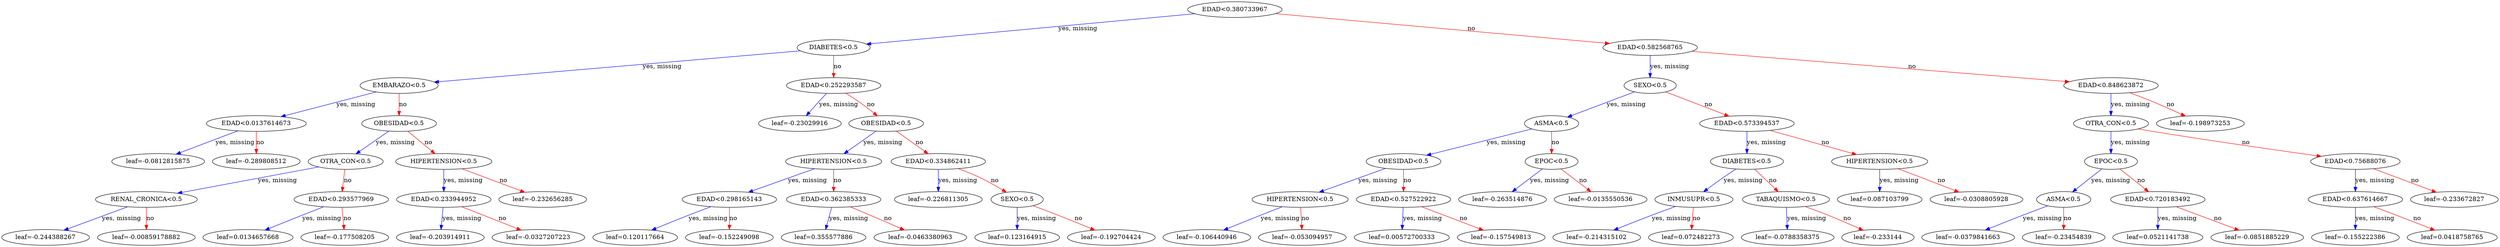 digraph {
    graph [ rankdir=TB ]

    0 [ label="EDAD<0.380733967" ]
    0 -> 1 [label="yes, missing" color="#0000FF"]
    0 -> 2 [label="no" color="#FF0000"]

    1 [ label="DIABETES<0.5" ]
    1 -> 3 [label="yes, missing" color="#0000FF"]
    1 -> 4 [label="no" color="#FF0000"]

    3 [ label="EMBARAZO<0.5" ]
    3 -> 7 [label="yes, missing" color="#0000FF"]
    3 -> 8 [label="no" color="#FF0000"]

    7 [ label="EDAD<0.0137614673" ]
    7 -> 15 [label="yes, missing" color="#0000FF"]
    7 -> 16 [label="no" color="#FF0000"]

    15 [ label="leaf=-0.0812815875" ]

    16 [ label="leaf=-0.289808512" ]

    8 [ label="OBESIDAD<0.5" ]
    8 -> 17 [label="yes, missing" color="#0000FF"]
    8 -> 18 [label="no" color="#FF0000"]

    17 [ label="OTRA_CON<0.5" ]
    17 -> 27 [label="yes, missing" color="#0000FF"]
    17 -> 28 [label="no" color="#FF0000"]

    27 [ label="RENAL_CRONICA<0.5" ]
    27 -> 47 [label="yes, missing" color="#0000FF"]
    27 -> 48 [label="no" color="#FF0000"]

    47 [ label="leaf=-0.244388267" ]

    48 [ label="leaf=-0.00859178882" ]

    28 [ label="EDAD<0.293577969" ]
    28 -> 49 [label="yes, missing" color="#0000FF"]
    28 -> 50 [label="no" color="#FF0000"]

    49 [ label="leaf=0.0134657668" ]

    50 [ label="leaf=-0.177508205" ]

    18 [ label="HIPERTENSION<0.5" ]
    18 -> 29 [label="yes, missing" color="#0000FF"]
    18 -> 30 [label="no" color="#FF0000"]

    29 [ label="EDAD<0.233944952" ]
    29 -> 51 [label="yes, missing" color="#0000FF"]
    29 -> 52 [label="no" color="#FF0000"]

    51 [ label="leaf=-0.203914911" ]

    52 [ label="leaf=-0.0327207223" ]

    30 [ label="leaf=-0.232656285" ]

    4 [ label="EDAD<0.252293587" ]
    4 -> 9 [label="yes, missing" color="#0000FF"]
    4 -> 10 [label="no" color="#FF0000"]

    9 [ label="leaf=-0.23029916" ]

    10 [ label="OBESIDAD<0.5" ]
    10 -> 19 [label="yes, missing" color="#0000FF"]
    10 -> 20 [label="no" color="#FF0000"]

    19 [ label="HIPERTENSION<0.5" ]
    19 -> 31 [label="yes, missing" color="#0000FF"]
    19 -> 32 [label="no" color="#FF0000"]

    31 [ label="EDAD<0.298165143" ]
    31 -> 53 [label="yes, missing" color="#0000FF"]
    31 -> 54 [label="no" color="#FF0000"]

    53 [ label="leaf=0.120117664" ]

    54 [ label="leaf=-0.152249098" ]

    32 [ label="EDAD<0.362385333" ]
    32 -> 55 [label="yes, missing" color="#0000FF"]
    32 -> 56 [label="no" color="#FF0000"]

    55 [ label="leaf=0.355577886" ]

    56 [ label="leaf=-0.0463380963" ]

    20 [ label="EDAD<0.334862411" ]
    20 -> 33 [label="yes, missing" color="#0000FF"]
    20 -> 34 [label="no" color="#FF0000"]

    33 [ label="leaf=-0.226811305" ]

    34 [ label="SEXO<0.5" ]
    34 -> 57 [label="yes, missing" color="#0000FF"]
    34 -> 58 [label="no" color="#FF0000"]

    57 [ label="leaf=0.123164915" ]

    58 [ label="leaf=-0.192704424" ]

    2 [ label="EDAD<0.582568765" ]
    2 -> 5 [label="yes, missing" color="#0000FF"]
    2 -> 6 [label="no" color="#FF0000"]

    5 [ label="SEXO<0.5" ]
    5 -> 11 [label="yes, missing" color="#0000FF"]
    5 -> 12 [label="no" color="#FF0000"]

    11 [ label="ASMA<0.5" ]
    11 -> 21 [label="yes, missing" color="#0000FF"]
    11 -> 22 [label="no" color="#FF0000"]

    21 [ label="OBESIDAD<0.5" ]
    21 -> 35 [label="yes, missing" color="#0000FF"]
    21 -> 36 [label="no" color="#FF0000"]

    35 [ label="HIPERTENSION<0.5" ]
    35 -> 59 [label="yes, missing" color="#0000FF"]
    35 -> 60 [label="no" color="#FF0000"]

    59 [ label="leaf=-0.106440946" ]

    60 [ label="leaf=-0.053094957" ]

    36 [ label="EDAD<0.527522922" ]
    36 -> 61 [label="yes, missing" color="#0000FF"]
    36 -> 62 [label="no" color="#FF0000"]

    61 [ label="leaf=0.00572700333" ]

    62 [ label="leaf=-0.157549813" ]

    22 [ label="EPOC<0.5" ]
    22 -> 37 [label="yes, missing" color="#0000FF"]
    22 -> 38 [label="no" color="#FF0000"]

    37 [ label="leaf=-0.263514876" ]

    38 [ label="leaf=-0.0135550536" ]

    12 [ label="EDAD<0.573394537" ]
    12 -> 23 [label="yes, missing" color="#0000FF"]
    12 -> 24 [label="no" color="#FF0000"]

    23 [ label="DIABETES<0.5" ]
    23 -> 39 [label="yes, missing" color="#0000FF"]
    23 -> 40 [label="no" color="#FF0000"]

    39 [ label="INMUSUPR<0.5" ]
    39 -> 63 [label="yes, missing" color="#0000FF"]
    39 -> 64 [label="no" color="#FF0000"]

    63 [ label="leaf=-0.214315102" ]

    64 [ label="leaf=0.072482273" ]

    40 [ label="TABAQUISMO<0.5" ]
    40 -> 65 [label="yes, missing" color="#0000FF"]
    40 -> 66 [label="no" color="#FF0000"]

    65 [ label="leaf=-0.0788358375" ]

    66 [ label="leaf=-0.233144" ]

    24 [ label="HIPERTENSION<0.5" ]
    24 -> 41 [label="yes, missing" color="#0000FF"]
    24 -> 42 [label="no" color="#FF0000"]

    41 [ label="leaf=0.087103799" ]

    42 [ label="leaf=-0.0308805928" ]

    6 [ label="EDAD<0.848623872" ]
    6 -> 13 [label="yes, missing" color="#0000FF"]
    6 -> 14 [label="no" color="#FF0000"]

    13 [ label="OTRA_CON<0.5" ]
    13 -> 25 [label="yes, missing" color="#0000FF"]
    13 -> 26 [label="no" color="#FF0000"]

    25 [ label="EPOC<0.5" ]
    25 -> 43 [label="yes, missing" color="#0000FF"]
    25 -> 44 [label="no" color="#FF0000"]

    43 [ label="ASMA<0.5" ]
    43 -> 67 [label="yes, missing" color="#0000FF"]
    43 -> 68 [label="no" color="#FF0000"]

    67 [ label="leaf=-0.0379841663" ]

    68 [ label="leaf=-0.23454839" ]

    44 [ label="EDAD<0.720183492" ]
    44 -> 69 [label="yes, missing" color="#0000FF"]
    44 -> 70 [label="no" color="#FF0000"]

    69 [ label="leaf=0.0521141738" ]

    70 [ label="leaf=-0.0851885229" ]

    26 [ label="EDAD<0.75688076" ]
    26 -> 45 [label="yes, missing" color="#0000FF"]
    26 -> 46 [label="no" color="#FF0000"]

    45 [ label="EDAD<0.637614667" ]
    45 -> 71 [label="yes, missing" color="#0000FF"]
    45 -> 72 [label="no" color="#FF0000"]

    71 [ label="leaf=-0.155222386" ]

    72 [ label="leaf=0.0418758765" ]

    46 [ label="leaf=-0.233672827" ]

    14 [ label="leaf=-0.198973253" ]
}
